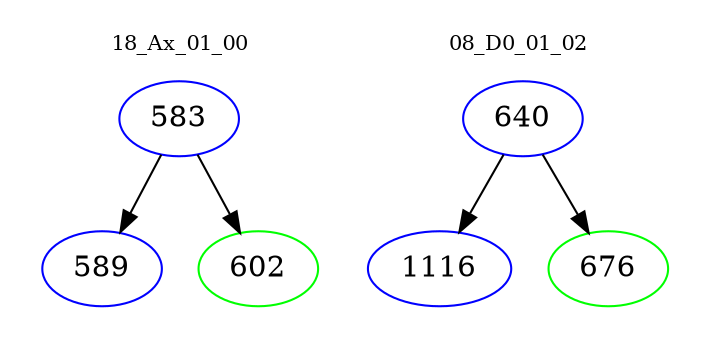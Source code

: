 digraph{
subgraph cluster_0 {
color = white
label = "18_Ax_01_00";
fontsize=10;
T0_583 [label="583", color="blue"]
T0_583 -> T0_589 [color="black"]
T0_589 [label="589", color="blue"]
T0_583 -> T0_602 [color="black"]
T0_602 [label="602", color="green"]
}
subgraph cluster_1 {
color = white
label = "08_D0_01_02";
fontsize=10;
T1_640 [label="640", color="blue"]
T1_640 -> T1_1116 [color="black"]
T1_1116 [label="1116", color="blue"]
T1_640 -> T1_676 [color="black"]
T1_676 [label="676", color="green"]
}
}
